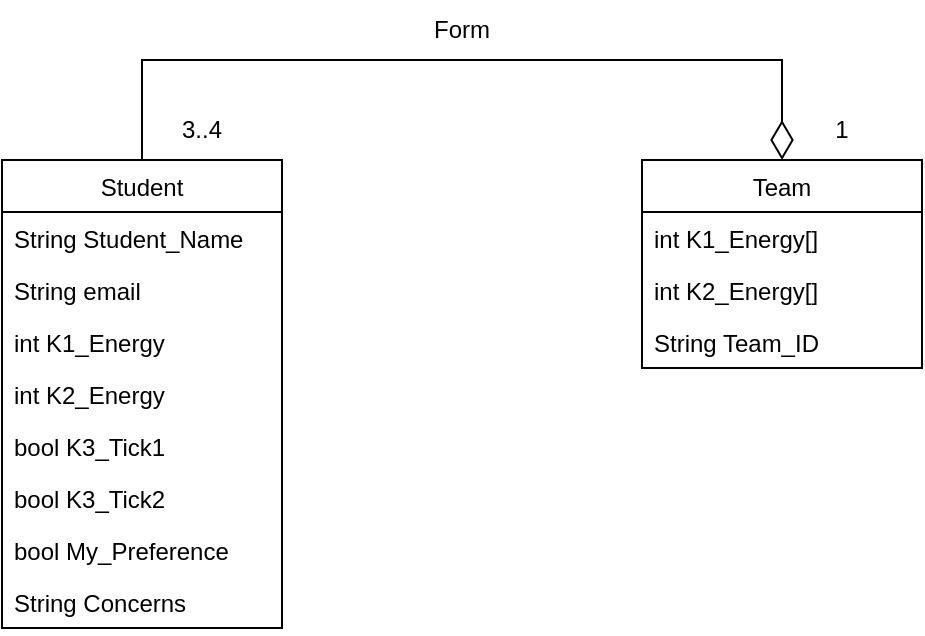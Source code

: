 <mxfile version="20.3.0" type="device"><diagram id="Seaw8SH1B5jVbjswcQDK" name="第 1 页"><mxGraphModel dx="1033" dy="641" grid="1" gridSize="10" guides="1" tooltips="1" connect="1" arrows="1" fold="1" page="1" pageScale="1" pageWidth="1169" pageHeight="827" math="0" shadow="0"><root><mxCell id="0"/><mxCell id="1" parent="0"/><mxCell id="Tj1NK4dTd-dwZRRuLenv-23" value="Student" style="swimlane;fontStyle=0;childLayout=stackLayout;horizontal=1;startSize=26;fillColor=none;horizontalStack=0;resizeParent=1;resizeParentMax=0;resizeLast=0;collapsible=1;marginBottom=0;" parent="1" vertex="1"><mxGeometry x="140" y="170" width="140" height="234" as="geometry"><mxRectangle x="280" y="390" width="80" height="30" as="alternateBounds"/></mxGeometry></mxCell><mxCell id="Tj1NK4dTd-dwZRRuLenv-25" value="String Student_Name" style="text;strokeColor=none;fillColor=none;align=left;verticalAlign=top;spacingLeft=4;spacingRight=4;overflow=hidden;rotatable=0;points=[[0,0.5],[1,0.5]];portConstraint=eastwest;" parent="Tj1NK4dTd-dwZRRuLenv-23" vertex="1"><mxGeometry y="26" width="140" height="26" as="geometry"/></mxCell><mxCell id="Tj1NK4dTd-dwZRRuLenv-26" value="String email" style="text;strokeColor=none;fillColor=none;align=left;verticalAlign=top;spacingLeft=4;spacingRight=4;overflow=hidden;rotatable=0;points=[[0,0.5],[1,0.5]];portConstraint=eastwest;" parent="Tj1NK4dTd-dwZRRuLenv-23" vertex="1"><mxGeometry y="52" width="140" height="26" as="geometry"/></mxCell><mxCell id="Tj1NK4dTd-dwZRRuLenv-44" value="int K1_Energy" style="text;strokeColor=none;fillColor=none;align=left;verticalAlign=top;spacingLeft=4;spacingRight=4;overflow=hidden;rotatable=0;points=[[0,0.5],[1,0.5]];portConstraint=eastwest;" parent="Tj1NK4dTd-dwZRRuLenv-23" vertex="1"><mxGeometry y="78" width="140" height="26" as="geometry"/></mxCell><mxCell id="Tj1NK4dTd-dwZRRuLenv-45" value="int K2_Energy" style="text;strokeColor=none;fillColor=none;align=left;verticalAlign=top;spacingLeft=4;spacingRight=4;overflow=hidden;rotatable=0;points=[[0,0.5],[1,0.5]];portConstraint=eastwest;" parent="Tj1NK4dTd-dwZRRuLenv-23" vertex="1"><mxGeometry y="104" width="140" height="26" as="geometry"/></mxCell><mxCell id="Tj1NK4dTd-dwZRRuLenv-46" value="bool K3_Tick1" style="text;strokeColor=none;fillColor=none;align=left;verticalAlign=top;spacingLeft=4;spacingRight=4;overflow=hidden;rotatable=0;points=[[0,0.5],[1,0.5]];portConstraint=eastwest;" parent="Tj1NK4dTd-dwZRRuLenv-23" vertex="1"><mxGeometry y="130" width="140" height="26" as="geometry"/></mxCell><mxCell id="Tj1NK4dTd-dwZRRuLenv-47" value="bool K3_Tick2" style="text;strokeColor=none;fillColor=none;align=left;verticalAlign=top;spacingLeft=4;spacingRight=4;overflow=hidden;rotatable=0;points=[[0,0.5],[1,0.5]];portConstraint=eastwest;" parent="Tj1NK4dTd-dwZRRuLenv-23" vertex="1"><mxGeometry y="156" width="140" height="26" as="geometry"/></mxCell><mxCell id="Tj1NK4dTd-dwZRRuLenv-48" value="bool My_Preference" style="text;strokeColor=none;fillColor=none;align=left;verticalAlign=top;spacingLeft=4;spacingRight=4;overflow=hidden;rotatable=0;points=[[0,0.5],[1,0.5]];portConstraint=eastwest;" parent="Tj1NK4dTd-dwZRRuLenv-23" vertex="1"><mxGeometry y="182" width="140" height="26" as="geometry"/></mxCell><mxCell id="Tj1NK4dTd-dwZRRuLenv-49" value="String Concerns" style="text;strokeColor=none;fillColor=none;align=left;verticalAlign=top;spacingLeft=4;spacingRight=4;overflow=hidden;rotatable=0;points=[[0,0.5],[1,0.5]];portConstraint=eastwest;" parent="Tj1NK4dTd-dwZRRuLenv-23" vertex="1"><mxGeometry y="208" width="140" height="26" as="geometry"/></mxCell><mxCell id="Tj1NK4dTd-dwZRRuLenv-50" value="Team" style="swimlane;fontStyle=0;childLayout=stackLayout;horizontal=1;startSize=26;fillColor=none;horizontalStack=0;resizeParent=1;resizeParentMax=0;resizeLast=0;collapsible=1;marginBottom=0;" parent="1" vertex="1"><mxGeometry x="460" y="170" width="140" height="104" as="geometry"><mxRectangle x="460" y="170" width="70" height="30" as="alternateBounds"/></mxGeometry></mxCell><mxCell id="86HJT1gEO4YCo6HQcQBJ-39" value="int K1_Energy[]" style="text;strokeColor=none;fillColor=none;align=left;verticalAlign=top;spacingLeft=4;spacingRight=4;overflow=hidden;rotatable=0;points=[[0,0.5],[1,0.5]];portConstraint=eastwest;" parent="Tj1NK4dTd-dwZRRuLenv-50" vertex="1"><mxGeometry y="26" width="140" height="26" as="geometry"/></mxCell><mxCell id="86HJT1gEO4YCo6HQcQBJ-40" value="int K2_Energy[]" style="text;strokeColor=none;fillColor=none;align=left;verticalAlign=top;spacingLeft=4;spacingRight=4;overflow=hidden;rotatable=0;points=[[0,0.5],[1,0.5]];portConstraint=eastwest;" parent="Tj1NK4dTd-dwZRRuLenv-50" vertex="1"><mxGeometry y="52" width="140" height="26" as="geometry"/></mxCell><mxCell id="WnXnUYOBcFfB_QoiLGXI-2" value="String Team_ID" style="text;strokeColor=none;fillColor=none;align=left;verticalAlign=top;spacingLeft=4;spacingRight=4;overflow=hidden;rotatable=0;points=[[0,0.5],[1,0.5]];portConstraint=eastwest;" vertex="1" parent="Tj1NK4dTd-dwZRRuLenv-50"><mxGeometry y="78" width="140" height="26" as="geometry"/></mxCell><mxCell id="Tj1NK4dTd-dwZRRuLenv-59" value="" style="endArrow=diamondThin;html=1;rounded=0;strokeColor=default;elbow=vertical;exitX=0.5;exitY=0;exitDx=0;exitDy=0;entryX=0.5;entryY=0;entryDx=0;entryDy=0;endFill=0;startSize=6;endSize=17;" parent="1" source="Tj1NK4dTd-dwZRRuLenv-23" target="Tj1NK4dTd-dwZRRuLenv-50" edge="1"><mxGeometry width="50" height="50" relative="1" as="geometry"><mxPoint x="350" y="270" as="sourcePoint"/><mxPoint x="400" y="220" as="targetPoint"/><Array as="points"><mxPoint x="210" y="120"/><mxPoint x="530" y="120"/></Array></mxGeometry></mxCell><mxCell id="Tj1NK4dTd-dwZRRuLenv-60" value="3..4" style="text;html=1;strokeColor=none;fillColor=none;align=center;verticalAlign=middle;whiteSpace=wrap;rounded=0;" parent="1" vertex="1"><mxGeometry x="210" y="140" width="60" height="30" as="geometry"/></mxCell><mxCell id="Tj1NK4dTd-dwZRRuLenv-61" value="1" style="text;html=1;strokeColor=none;fillColor=none;align=center;verticalAlign=middle;whiteSpace=wrap;rounded=0;" parent="1" vertex="1"><mxGeometry x="530" y="140" width="60" height="30" as="geometry"/></mxCell><mxCell id="86HJT1gEO4YCo6HQcQBJ-34" value="Form" style="text;html=1;strokeColor=none;fillColor=none;align=center;verticalAlign=middle;whiteSpace=wrap;rounded=0;" parent="1" vertex="1"><mxGeometry x="340" y="90" width="60" height="30" as="geometry"/></mxCell></root></mxGraphModel></diagram></mxfile>